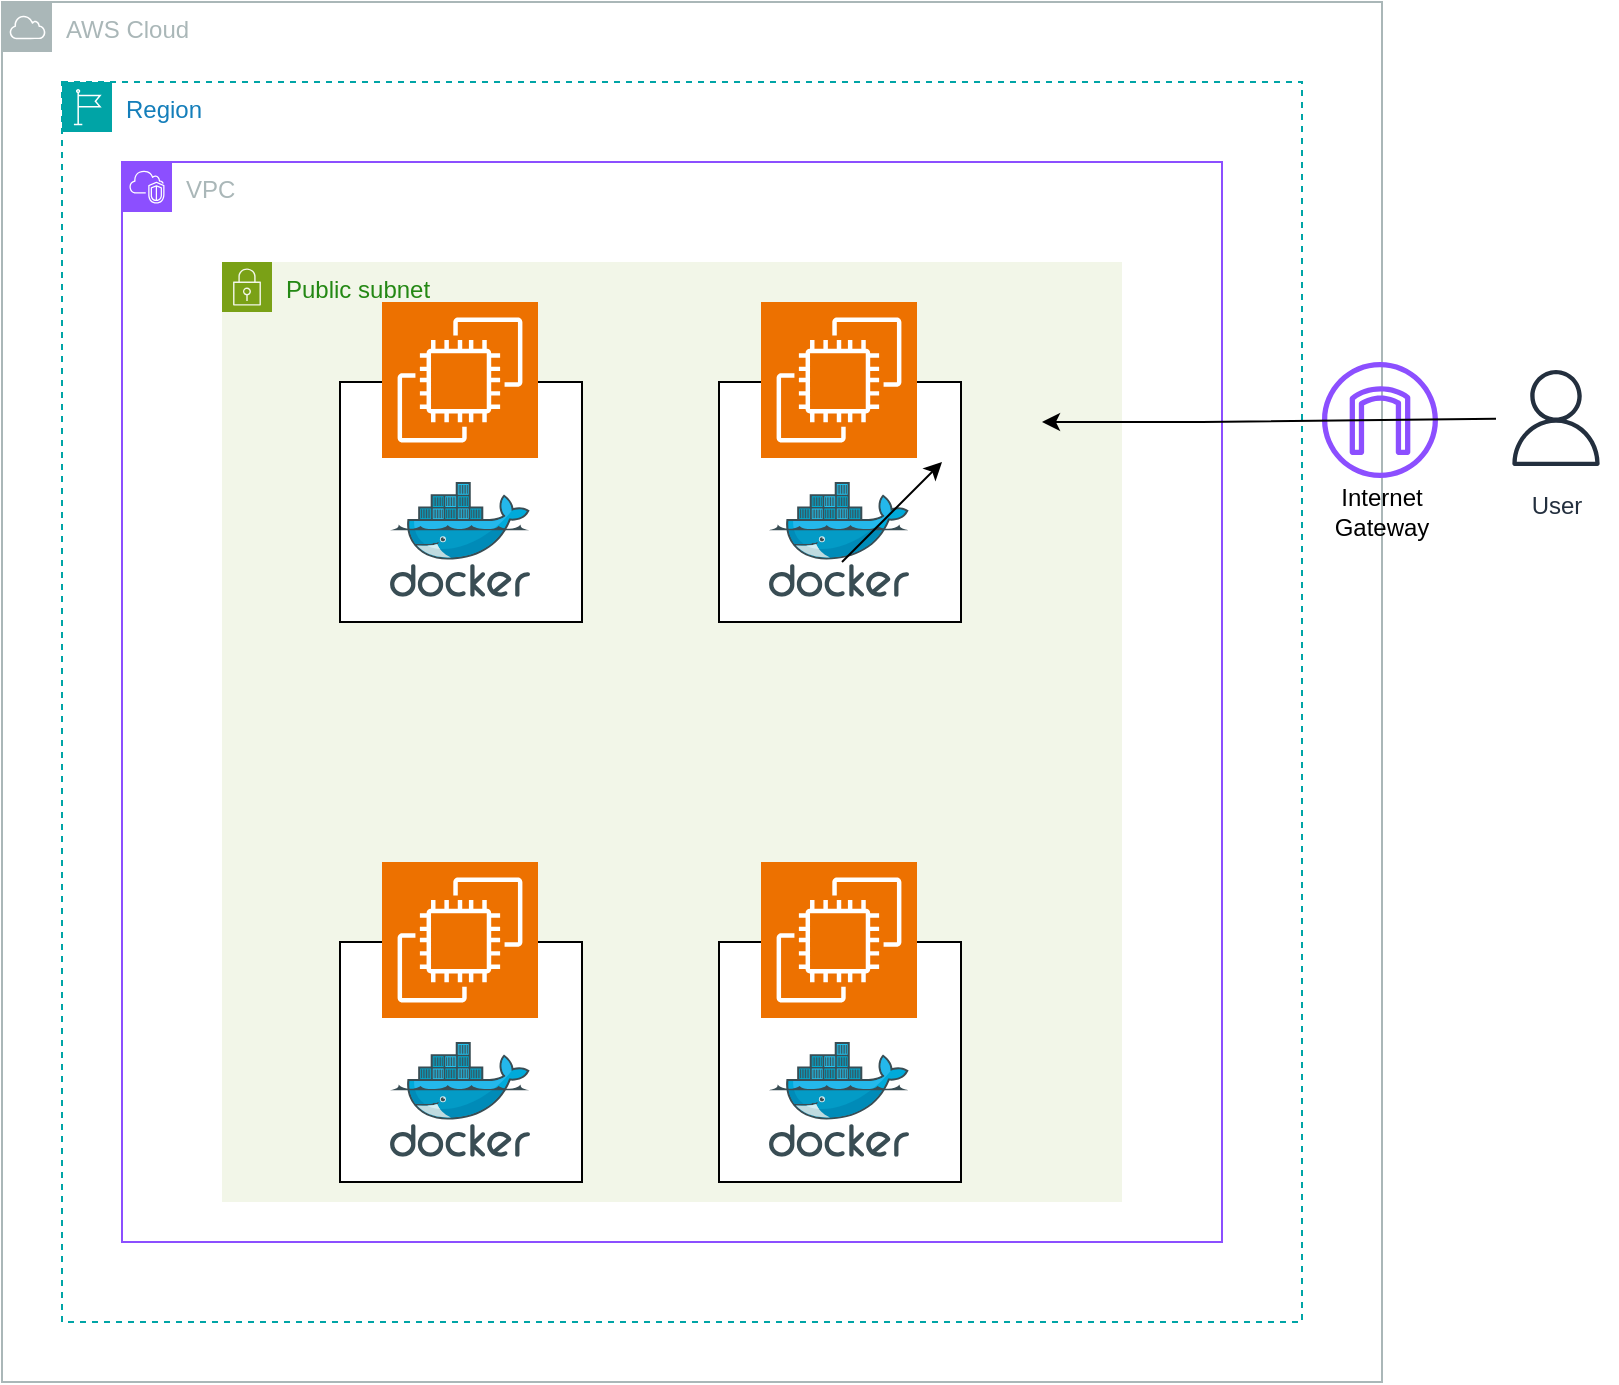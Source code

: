 <mxfile version="24.7.17">
  <diagram name="ページ1" id="UvoYlQT89hIV6tX2puYM">
    <mxGraphModel dx="1080" dy="720" grid="1" gridSize="10" guides="1" tooltips="1" connect="1" arrows="1" fold="1" page="1" pageScale="1" pageWidth="1654" pageHeight="2336" math="0" shadow="0">
      <root>
        <mxCell id="0" />
        <mxCell id="1" parent="0" />
        <mxCell id="ArjEtyF-l3EaiSf3haK--1" value="Region" style="points=[[0,0],[0.25,0],[0.5,0],[0.75,0],[1,0],[1,0.25],[1,0.5],[1,0.75],[1,1],[0.75,1],[0.5,1],[0.25,1],[0,1],[0,0.75],[0,0.5],[0,0.25]];outlineConnect=0;gradientColor=none;html=1;whiteSpace=wrap;fontSize=12;fontStyle=0;container=1;pointerEvents=0;collapsible=0;recursiveResize=0;shape=mxgraph.aws4.group;grIcon=mxgraph.aws4.group_region;strokeColor=#00A4A6;fillColor=none;verticalAlign=top;align=left;spacingLeft=30;fontColor=#147EBA;dashed=1;" vertex="1" parent="1">
          <mxGeometry x="110" y="90" width="620" height="620" as="geometry" />
        </mxCell>
        <mxCell id="ArjEtyF-l3EaiSf3haK--8" value="AWS Cloud" style="sketch=0;outlineConnect=0;gradientColor=none;html=1;whiteSpace=wrap;fontSize=12;fontStyle=0;shape=mxgraph.aws4.group;grIcon=mxgraph.aws4.group_aws_cloud;strokeColor=#AAB7B8;fillColor=none;verticalAlign=top;align=left;spacingLeft=30;fontColor=#AAB7B8;dashed=0;" vertex="1" parent="ArjEtyF-l3EaiSf3haK--1">
          <mxGeometry x="-30" y="-40" width="690" height="690" as="geometry" />
        </mxCell>
        <mxCell id="ArjEtyF-l3EaiSf3haK--2" value="VPC" style="points=[[0,0],[0.25,0],[0.5,0],[0.75,0],[1,0],[1,0.25],[1,0.5],[1,0.75],[1,1],[0.75,1],[0.5,1],[0.25,1],[0,1],[0,0.75],[0,0.5],[0,0.25]];outlineConnect=0;gradientColor=none;html=1;whiteSpace=wrap;fontSize=12;fontStyle=0;container=1;pointerEvents=0;collapsible=0;recursiveResize=0;shape=mxgraph.aws4.group;grIcon=mxgraph.aws4.group_vpc2;strokeColor=#8C4FFF;fillColor=none;verticalAlign=top;align=left;spacingLeft=30;fontColor=#AAB7B8;dashed=0;" vertex="1" parent="ArjEtyF-l3EaiSf3haK--1">
          <mxGeometry x="30" y="40" width="550" height="540" as="geometry" />
        </mxCell>
        <mxCell id="ArjEtyF-l3EaiSf3haK--41" value="Public subnet" style="points=[[0,0],[0.25,0],[0.5,0],[0.75,0],[1,0],[1,0.25],[1,0.5],[1,0.75],[1,1],[0.75,1],[0.5,1],[0.25,1],[0,1],[0,0.75],[0,0.5],[0,0.25]];outlineConnect=0;gradientColor=none;html=1;whiteSpace=wrap;fontSize=12;fontStyle=0;container=1;pointerEvents=0;collapsible=0;recursiveResize=0;shape=mxgraph.aws4.group;grIcon=mxgraph.aws4.group_security_group;grStroke=0;strokeColor=#7AA116;fillColor=#F2F6E8;verticalAlign=top;align=left;spacingLeft=30;fontColor=#248814;dashed=0;" vertex="1" parent="ArjEtyF-l3EaiSf3haK--2">
          <mxGeometry x="50" y="50" width="450" height="470" as="geometry" />
        </mxCell>
        <mxCell id="ArjEtyF-l3EaiSf3haK--28" value="" style="group" vertex="1" connectable="0" parent="ArjEtyF-l3EaiSf3haK--2">
          <mxGeometry x="109" y="70" width="121" height="160" as="geometry" />
        </mxCell>
        <mxCell id="ArjEtyF-l3EaiSf3haK--29" value="" style="rounded=0;whiteSpace=wrap;html=1;" vertex="1" parent="ArjEtyF-l3EaiSf3haK--28">
          <mxGeometry y="40" width="121" height="120" as="geometry" />
        </mxCell>
        <mxCell id="ArjEtyF-l3EaiSf3haK--30" value="" style="sketch=0;points=[[0,0,0],[0.25,0,0],[0.5,0,0],[0.75,0,0],[1,0,0],[0,1,0],[0.25,1,0],[0.5,1,0],[0.75,1,0],[1,1,0],[0,0.25,0],[0,0.5,0],[0,0.75,0],[1,0.25,0],[1,0.5,0],[1,0.75,0]];outlineConnect=0;fontColor=#232F3E;fillColor=#ED7100;strokeColor=#ffffff;dashed=0;verticalLabelPosition=bottom;verticalAlign=top;align=center;html=1;fontSize=12;fontStyle=0;aspect=fixed;shape=mxgraph.aws4.resourceIcon;resIcon=mxgraph.aws4.ec2;" vertex="1" parent="ArjEtyF-l3EaiSf3haK--28">
          <mxGeometry x="21" width="78" height="78" as="geometry" />
        </mxCell>
        <mxCell id="ArjEtyF-l3EaiSf3haK--31" value="" style="image;sketch=0;aspect=fixed;html=1;points=[];align=center;fontSize=12;image=img/lib/mscae/Docker.svg;" vertex="1" parent="ArjEtyF-l3EaiSf3haK--28">
          <mxGeometry x="25" y="90" width="70" height="57.4" as="geometry" />
        </mxCell>
        <mxCell id="ArjEtyF-l3EaiSf3haK--21" value="" style="rounded=0;whiteSpace=wrap;html=1;" vertex="1" parent="ArjEtyF-l3EaiSf3haK--1">
          <mxGeometry x="328.5" y="430" width="121" height="120" as="geometry" />
        </mxCell>
        <mxCell id="ArjEtyF-l3EaiSf3haK--22" value="" style="sketch=0;points=[[0,0,0],[0.25,0,0],[0.5,0,0],[0.75,0,0],[1,0,0],[0,1,0],[0.25,1,0],[0.5,1,0],[0.75,1,0],[1,1,0],[0,0.25,0],[0,0.5,0],[0,0.75,0],[1,0.25,0],[1,0.5,0],[1,0.75,0]];outlineConnect=0;fontColor=#232F3E;fillColor=#ED7100;strokeColor=#ffffff;dashed=0;verticalLabelPosition=bottom;verticalAlign=top;align=center;html=1;fontSize=12;fontStyle=0;aspect=fixed;shape=mxgraph.aws4.resourceIcon;resIcon=mxgraph.aws4.ec2;" vertex="1" parent="ArjEtyF-l3EaiSf3haK--1">
          <mxGeometry x="349.5" y="390" width="78" height="78" as="geometry" />
        </mxCell>
        <mxCell id="ArjEtyF-l3EaiSf3haK--23" value="" style="image;sketch=0;aspect=fixed;html=1;points=[];align=center;fontSize=12;image=img/lib/mscae/Docker.svg;" vertex="1" parent="ArjEtyF-l3EaiSf3haK--1">
          <mxGeometry x="353.5" y="480" width="70" height="57.4" as="geometry" />
        </mxCell>
        <mxCell id="ArjEtyF-l3EaiSf3haK--27" value="" style="group" vertex="1" connectable="0" parent="ArjEtyF-l3EaiSf3haK--1">
          <mxGeometry x="139" y="390" width="121" height="160" as="geometry" />
        </mxCell>
        <mxCell id="ArjEtyF-l3EaiSf3haK--24" value="" style="rounded=0;whiteSpace=wrap;html=1;" vertex="1" parent="ArjEtyF-l3EaiSf3haK--27">
          <mxGeometry y="40" width="121" height="120" as="geometry" />
        </mxCell>
        <mxCell id="ArjEtyF-l3EaiSf3haK--25" value="" style="sketch=0;points=[[0,0,0],[0.25,0,0],[0.5,0,0],[0.75,0,0],[1,0,0],[0,1,0],[0.25,1,0],[0.5,1,0],[0.75,1,0],[1,1,0],[0,0.25,0],[0,0.5,0],[0,0.75,0],[1,0.25,0],[1,0.5,0],[1,0.75,0]];outlineConnect=0;fontColor=#232F3E;fillColor=#ED7100;strokeColor=#ffffff;dashed=0;verticalLabelPosition=bottom;verticalAlign=top;align=center;html=1;fontSize=12;fontStyle=0;aspect=fixed;shape=mxgraph.aws4.resourceIcon;resIcon=mxgraph.aws4.ec2;" vertex="1" parent="ArjEtyF-l3EaiSf3haK--27">
          <mxGeometry x="21" width="78" height="78" as="geometry" />
        </mxCell>
        <mxCell id="ArjEtyF-l3EaiSf3haK--26" value="" style="image;sketch=0;aspect=fixed;html=1;points=[];align=center;fontSize=12;image=img/lib/mscae/Docker.svg;" vertex="1" parent="ArjEtyF-l3EaiSf3haK--27">
          <mxGeometry x="25" y="90" width="70" height="57.4" as="geometry" />
        </mxCell>
        <mxCell id="ArjEtyF-l3EaiSf3haK--32" value="" style="group" vertex="1" connectable="0" parent="ArjEtyF-l3EaiSf3haK--1">
          <mxGeometry x="328.5" y="110" width="121" height="160" as="geometry" />
        </mxCell>
        <mxCell id="ArjEtyF-l3EaiSf3haK--33" value="" style="rounded=0;whiteSpace=wrap;html=1;" vertex="1" parent="ArjEtyF-l3EaiSf3haK--32">
          <mxGeometry y="40" width="121" height="120" as="geometry" />
        </mxCell>
        <mxCell id="ArjEtyF-l3EaiSf3haK--34" value="" style="sketch=0;points=[[0,0,0],[0.25,0,0],[0.5,0,0],[0.75,0,0],[1,0,0],[0,1,0],[0.25,1,0],[0.5,1,0],[0.75,1,0],[1,1,0],[0,0.25,0],[0,0.5,0],[0,0.75,0],[1,0.25,0],[1,0.5,0],[1,0.75,0]];outlineConnect=0;fontColor=#232F3E;fillColor=#ED7100;strokeColor=#ffffff;dashed=0;verticalLabelPosition=bottom;verticalAlign=top;align=center;html=1;fontSize=12;fontStyle=0;aspect=fixed;shape=mxgraph.aws4.resourceIcon;resIcon=mxgraph.aws4.ec2;" vertex="1" parent="ArjEtyF-l3EaiSf3haK--32">
          <mxGeometry x="21" width="78" height="78" as="geometry" />
        </mxCell>
        <mxCell id="ArjEtyF-l3EaiSf3haK--35" value="" style="image;sketch=0;aspect=fixed;html=1;points=[];align=center;fontSize=12;image=img/lib/mscae/Docker.svg;" vertex="1" parent="ArjEtyF-l3EaiSf3haK--32">
          <mxGeometry x="25" y="90" width="70" height="57.4" as="geometry" />
        </mxCell>
        <mxCell id="ArjEtyF-l3EaiSf3haK--9" value="" style="sketch=0;outlineConnect=0;fontColor=#232F3E;gradientColor=none;fillColor=#8C4FFF;strokeColor=none;dashed=0;verticalLabelPosition=bottom;verticalAlign=top;align=center;html=1;fontSize=12;fontStyle=0;aspect=fixed;pointerEvents=1;shape=mxgraph.aws4.internet_gateway;" vertex="1" parent="ArjEtyF-l3EaiSf3haK--1">
          <mxGeometry x="630" y="140" width="58" height="58" as="geometry" />
        </mxCell>
        <mxCell id="ArjEtyF-l3EaiSf3haK--40" value="Internet Gateway" style="text;html=1;align=center;verticalAlign=middle;whiteSpace=wrap;rounded=0;" vertex="1" parent="ArjEtyF-l3EaiSf3haK--1">
          <mxGeometry x="630" y="200" width="60" height="30" as="geometry" />
        </mxCell>
        <mxCell id="ArjEtyF-l3EaiSf3haK--36" value="User" style="sketch=0;outlineConnect=0;fontColor=#232F3E;gradientColor=none;strokeColor=#232F3E;fillColor=#ffffff;dashed=0;verticalLabelPosition=bottom;verticalAlign=top;align=center;html=1;fontSize=12;fontStyle=0;aspect=fixed;shape=mxgraph.aws4.resourceIcon;resIcon=mxgraph.aws4.user;" vertex="1" parent="1">
          <mxGeometry x="827" y="228" width="60" height="60" as="geometry" />
        </mxCell>
        <mxCell id="ArjEtyF-l3EaiSf3haK--37" value="" style="endArrow=classic;html=1;rounded=0;" edge="1" parent="1">
          <mxGeometry width="50" height="50" relative="1" as="geometry">
            <mxPoint x="500" y="330" as="sourcePoint" />
            <mxPoint x="550" y="280" as="targetPoint" />
          </mxGeometry>
        </mxCell>
        <mxCell id="ArjEtyF-l3EaiSf3haK--39" value="" style="endArrow=classic;html=1;rounded=0;" edge="1" parent="1" source="ArjEtyF-l3EaiSf3haK--36">
          <mxGeometry width="50" height="50" relative="1" as="geometry">
            <mxPoint x="730" y="330" as="sourcePoint" />
            <mxPoint x="600" y="260" as="targetPoint" />
            <Array as="points">
              <mxPoint x="680" y="260" />
              <mxPoint x="600" y="260" />
            </Array>
          </mxGeometry>
        </mxCell>
      </root>
    </mxGraphModel>
  </diagram>
</mxfile>
